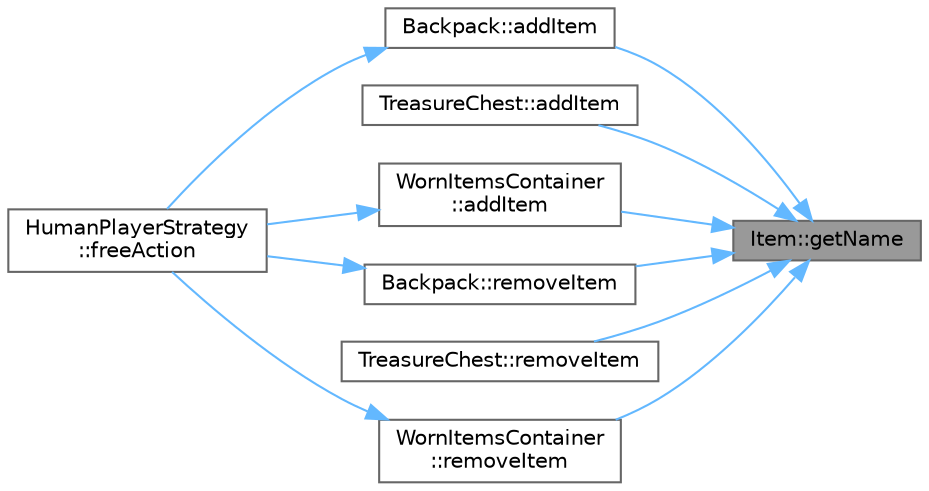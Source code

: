 digraph "Item::getName"
{
 // LATEX_PDF_SIZE
  bgcolor="transparent";
  edge [fontname=Helvetica,fontsize=10,labelfontname=Helvetica,labelfontsize=10];
  node [fontname=Helvetica,fontsize=10,shape=box,height=0.2,width=0.4];
  rankdir="RL";
  Node1 [id="Node000001",label="Item::getName",height=0.2,width=0.4,color="gray40", fillcolor="grey60", style="filled", fontcolor="black",tooltip="Get the Name atrribute of the Item object."];
  Node1 -> Node2 [id="edge11_Node000001_Node000002",dir="back",color="steelblue1",style="solid",tooltip=" "];
  Node2 [id="Node000002",label="Backpack::addItem",height=0.2,width=0.4,color="grey40", fillcolor="white", style="filled",URL="$class_backpack.html#a0009726a672f104791324f40301040cd",tooltip="Method to add an Item object to the current Backpack object."];
  Node2 -> Node3 [id="edge12_Node000002_Node000003",dir="back",color="steelblue1",style="solid",tooltip=" "];
  Node3 [id="Node000003",label="HumanPlayerStrategy\l::freeAction",height=0.2,width=0.4,color="grey40", fillcolor="white", style="filled",URL="$class_human_player_strategy.html#a620dea171a631c4f58bc5b00d2303e3e",tooltip="method that lets the user interact with their backpack and worn items"];
  Node1 -> Node4 [id="edge13_Node000001_Node000004",dir="back",color="steelblue1",style="solid",tooltip=" "];
  Node4 [id="Node000004",label="TreasureChest::addItem",height=0.2,width=0.4,color="grey40", fillcolor="white", style="filled",URL="$class_treasure_chest.html#aaa1635205ff860367cd2cbe113efb2db",tooltip="Method to get the number of TreasureChest objects created."];
  Node1 -> Node5 [id="edge14_Node000001_Node000005",dir="back",color="steelblue1",style="solid",tooltip=" "];
  Node5 [id="Node000005",label="WornItemsContainer\l::addItem",height=0.2,width=0.4,color="grey40", fillcolor="white", style="filled",URL="$class_worn_items_container.html#adf636df6f1721235a33b7d36078133b6",tooltip="Method to add an Item object to the current WornItemsContainer object."];
  Node5 -> Node3 [id="edge15_Node000005_Node000003",dir="back",color="steelblue1",style="solid",tooltip=" "];
  Node1 -> Node6 [id="edge16_Node000001_Node000006",dir="back",color="steelblue1",style="solid",tooltip=" "];
  Node6 [id="Node000006",label="Backpack::removeItem",height=0.2,width=0.4,color="grey40", fillcolor="white", style="filled",URL="$class_backpack.html#a91778e6313034424a0ef36910b4311f1",tooltip="Method to remove an Item object from the current Backpack object."];
  Node6 -> Node3 [id="edge17_Node000006_Node000003",dir="back",color="steelblue1",style="solid",tooltip=" "];
  Node1 -> Node7 [id="edge18_Node000001_Node000007",dir="back",color="steelblue1",style="solid",tooltip=" "];
  Node7 [id="Node000007",label="TreasureChest::removeItem",height=0.2,width=0.4,color="grey40", fillcolor="white", style="filled",URL="$class_treasure_chest.html#aba5a6139a8f17cced86e98cde5963c1a",tooltip="Method to remove an Item object from the current TreasureChest object."];
  Node1 -> Node8 [id="edge19_Node000001_Node000008",dir="back",color="steelblue1",style="solid",tooltip=" "];
  Node8 [id="Node000008",label="WornItemsContainer\l::removeItem",height=0.2,width=0.4,color="grey40", fillcolor="white", style="filled",URL="$class_worn_items_container.html#afd49727256a5cf40bdc9ea9c8cb0236f",tooltip="Method to remove an Item object from the current WornItemsContainer object."];
  Node8 -> Node3 [id="edge20_Node000008_Node000003",dir="back",color="steelblue1",style="solid",tooltip=" "];
}
